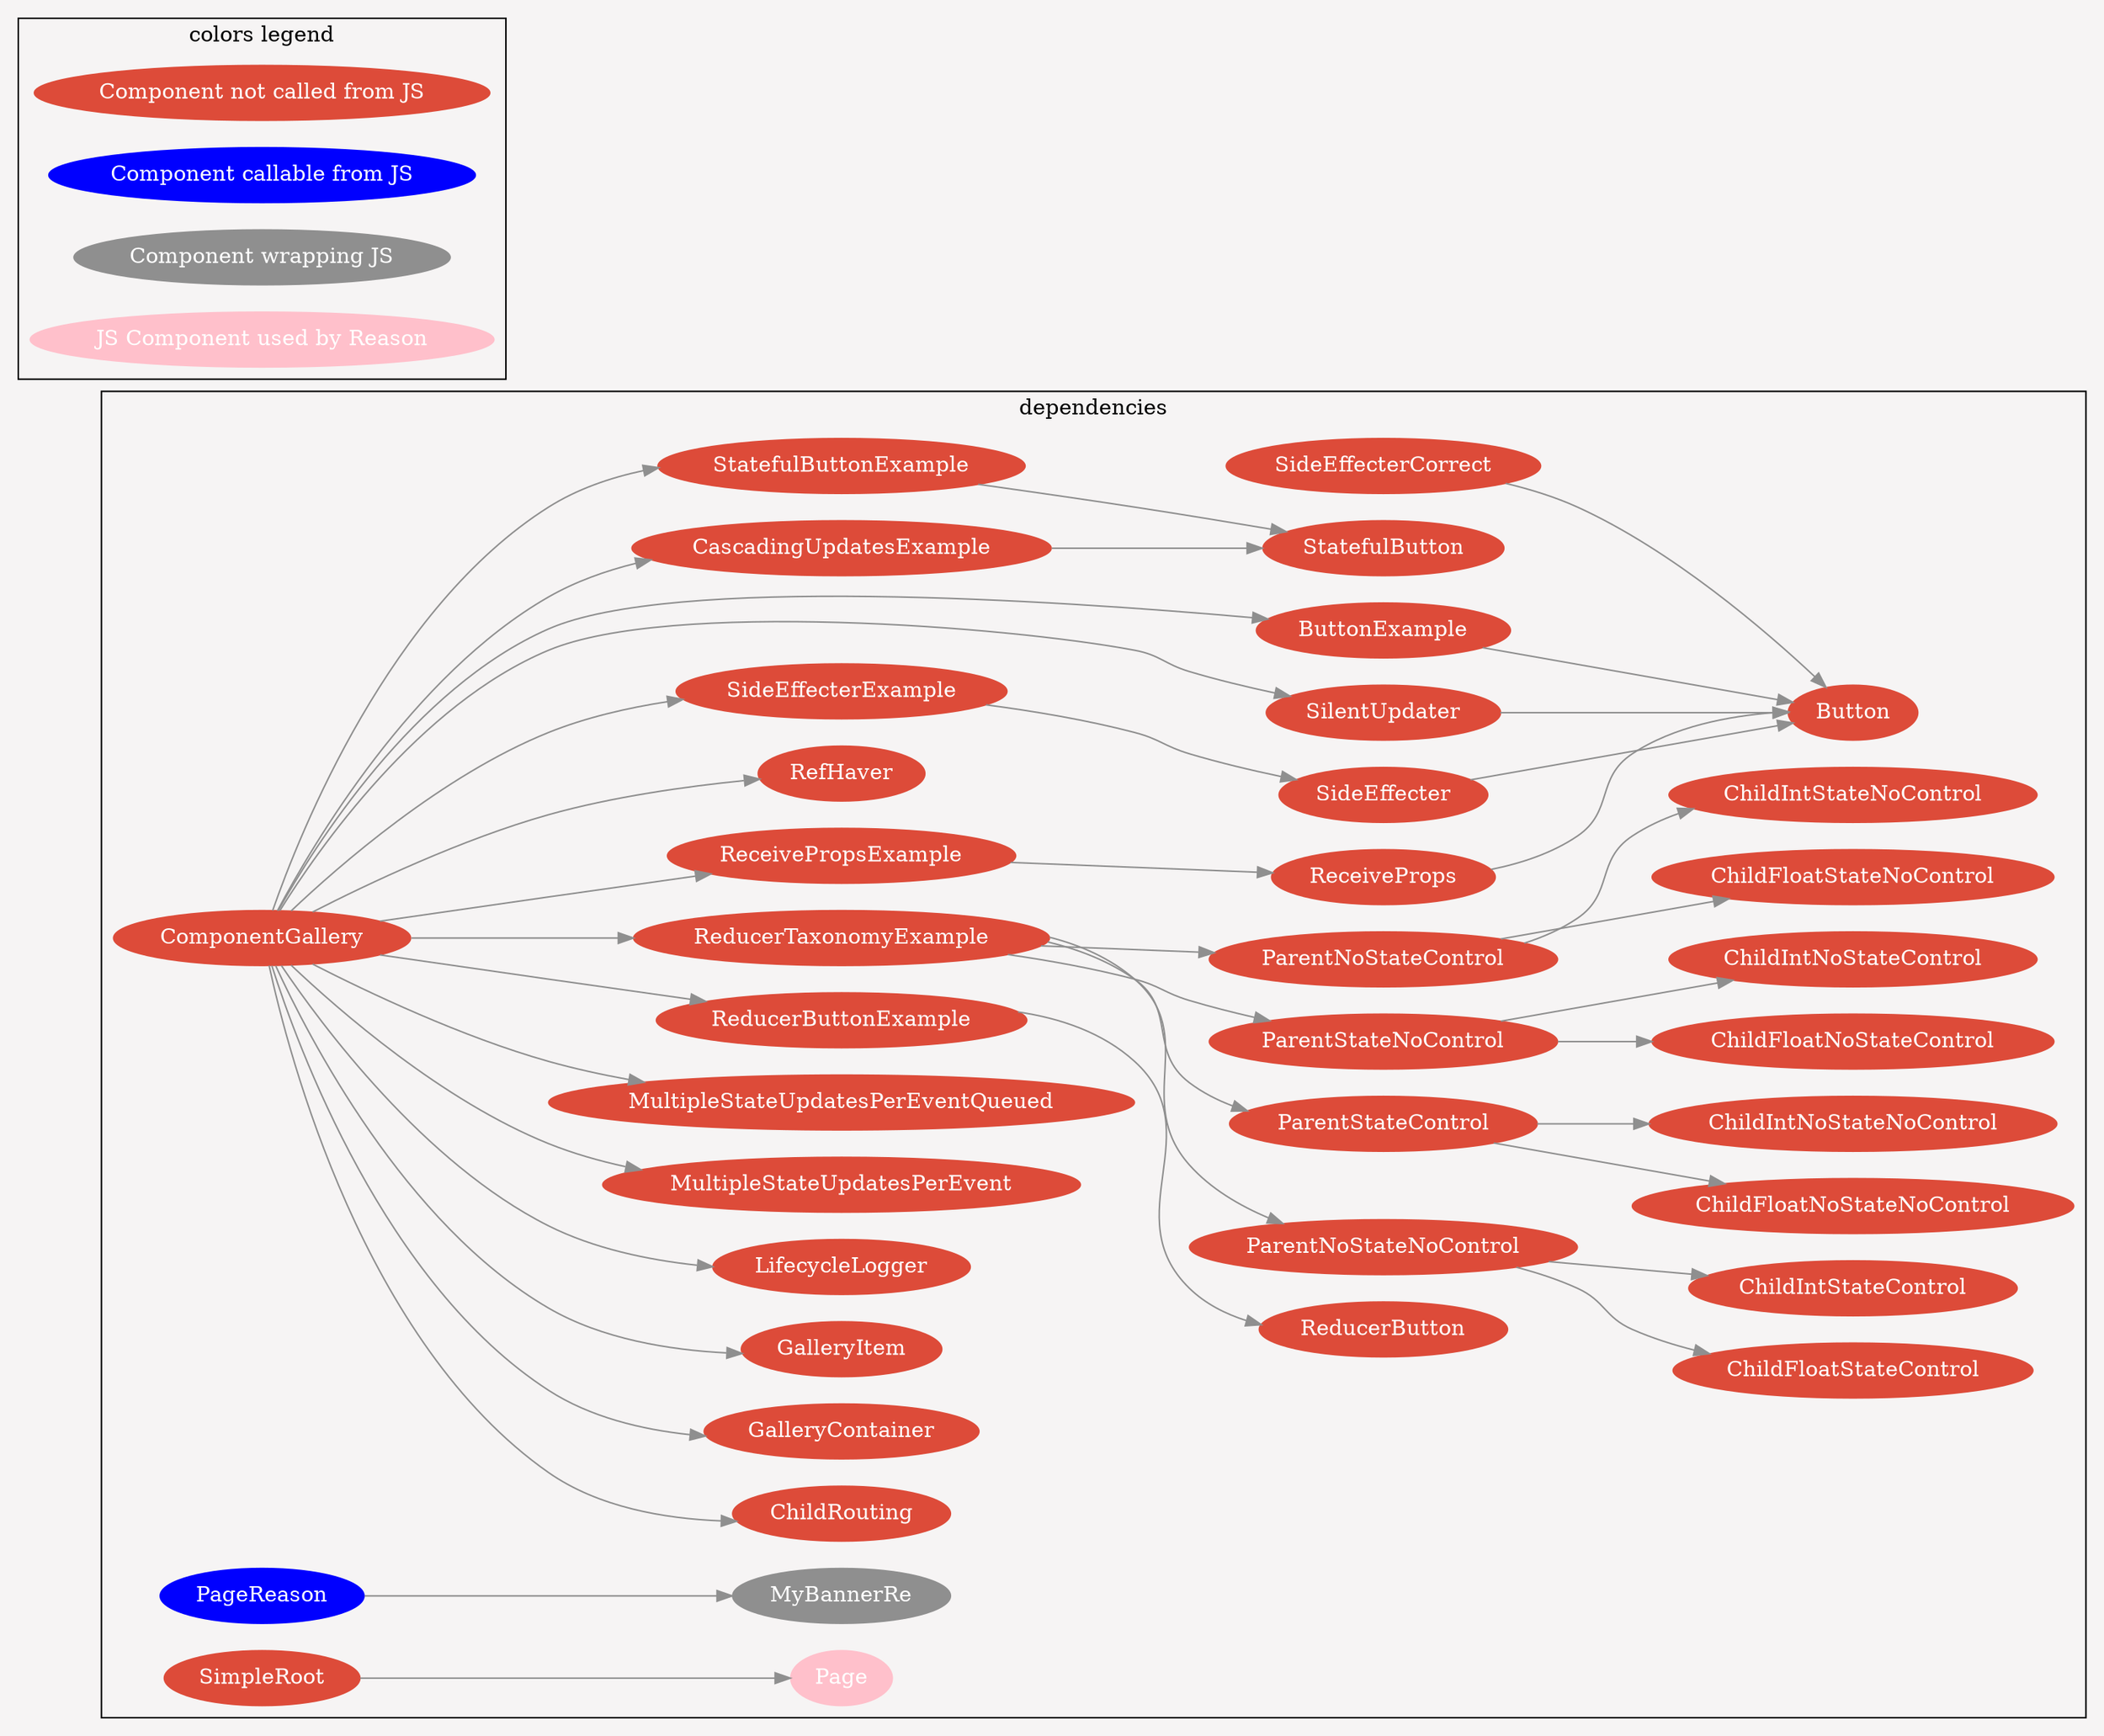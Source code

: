digraph {
rankdir=LR bgcolor="#F6F4F4"
edge [color="#8F8F8F"]
node [style=filled color=pink fontcolor=white]
subgraph cluster01 {
label="dependencies"
Button [color="#DD4B39"]
ButtonExample [color="#DD4B39"]
CascadingUpdatesExample [color="#DD4B39"]
ChildFloatNoStateControl [color="#DD4B39"]
ChildFloatNoStateNoControl [color="#DD4B39"]
ChildFloatStateControl [color="#DD4B39"]
ChildFloatStateNoControl [color="#DD4B39"]
ChildIntNoStateControl [color="#DD4B39"]
ChildIntNoStateNoControl [color="#DD4B39"]
ChildIntStateControl [color="#DD4B39"]
ChildIntStateNoControl [color="#DD4B39"]
ChildRouting [color="#DD4B39"]
ComponentGallery [color="#DD4B39"]
GalleryContainer [color="#DD4B39"]
GalleryItem [color="#DD4B39"]
LifecycleLogger [color="#DD4B39"]
MultipleStateUpdatesPerEvent [color="#DD4B39"]
MultipleStateUpdatesPerEventQueued [color="#DD4B39"]
MyBannerRe [color="#DD4B39"]
PageReason [color="#DD4B39"]
ParentNoStateControl [color="#DD4B39"]
ParentNoStateNoControl [color="#DD4B39"]
ParentStateControl [color="#DD4B39"]
ParentStateNoControl [color="#DD4B39"]
ReceiveProps [color="#DD4B39"]
ReceivePropsExample [color="#DD4B39"]
ReducerButton [color="#DD4B39"]
ReducerButtonExample [color="#DD4B39"]
ReducerTaxonomyExample [color="#DD4B39"]
RefHaver [color="#DD4B39"]
SideEffecter [color="#DD4B39"]
SideEffecterCorrect [color="#DD4B39"]
SideEffecterExample [color="#DD4B39"]
SilentUpdater [color="#DD4B39"]
SimpleRoot [color="#DD4B39"]
StatefulButton [color="#DD4B39"]
StatefulButtonExample [color="#DD4B39"]
MyBannerRe [color="#8F8F8F"]
PageReason [color=blue]
ButtonExample -> Button
CascadingUpdatesExample -> StatefulButton
ComponentGallery -> ButtonExample
ComponentGallery -> CascadingUpdatesExample
ComponentGallery -> ChildRouting
ComponentGallery -> GalleryContainer
ComponentGallery -> GalleryItem
ComponentGallery -> LifecycleLogger
ComponentGallery -> MultipleStateUpdatesPerEvent
ComponentGallery -> MultipleStateUpdatesPerEventQueued
ComponentGallery -> ReceivePropsExample
ComponentGallery -> ReducerButtonExample
ComponentGallery -> ReducerTaxonomyExample
ComponentGallery -> RefHaver
ComponentGallery -> SideEffecterExample
ComponentGallery -> SilentUpdater
ComponentGallery -> StatefulButtonExample
PageReason -> MyBannerRe
ParentNoStateControl -> ChildFloatStateNoControl
ParentNoStateControl -> ChildIntStateNoControl
ParentNoStateNoControl -> ChildFloatStateControl
ParentNoStateNoControl -> ChildIntStateControl
ParentStateControl -> ChildFloatNoStateNoControl
ParentStateControl -> ChildIntNoStateNoControl
ParentStateNoControl -> ChildFloatNoStateControl
ParentStateNoControl -> ChildIntNoStateControl
ReceiveProps -> Button
ReceivePropsExample -> ReceiveProps
ReducerButtonExample -> ReducerButton
ReducerTaxonomyExample -> ParentNoStateControl
ReducerTaxonomyExample -> ParentNoStateNoControl
ReducerTaxonomyExample -> ParentStateControl
ReducerTaxonomyExample -> ParentStateNoControl
SideEffecter -> Button
SideEffecterCorrect -> Button
SideEffecterExample -> SideEffecter
SilentUpdater -> Button
SimpleRoot -> Page
StatefulButtonExample -> StatefulButton
}
subgraph cluster02 {
label="colors legend"
LegendReadonOrange [color="#DD4B39", label="Component not called from JS"]
LegendBlue [color=blue, label="Component callable from JS"]
LegendReasonGrey [color="#8F8F8F", label="Component wrapping JS"]
LegendPink [label="JS Component used by Reason"]
}
}

